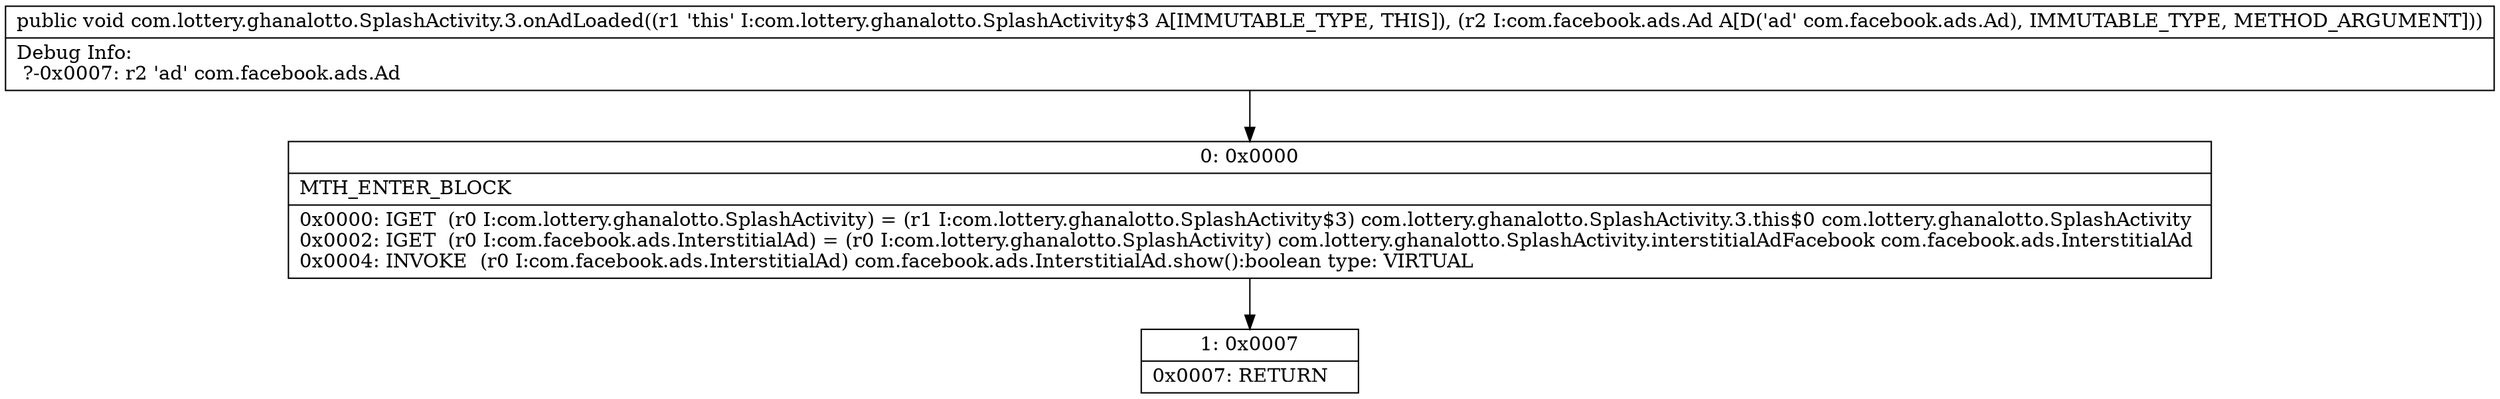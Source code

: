 digraph "CFG forcom.lottery.ghanalotto.SplashActivity.3.onAdLoaded(Lcom\/facebook\/ads\/Ad;)V" {
Node_0 [shape=record,label="{0\:\ 0x0000|MTH_ENTER_BLOCK\l|0x0000: IGET  (r0 I:com.lottery.ghanalotto.SplashActivity) = (r1 I:com.lottery.ghanalotto.SplashActivity$3) com.lottery.ghanalotto.SplashActivity.3.this$0 com.lottery.ghanalotto.SplashActivity \l0x0002: IGET  (r0 I:com.facebook.ads.InterstitialAd) = (r0 I:com.lottery.ghanalotto.SplashActivity) com.lottery.ghanalotto.SplashActivity.interstitialAdFacebook com.facebook.ads.InterstitialAd \l0x0004: INVOKE  (r0 I:com.facebook.ads.InterstitialAd) com.facebook.ads.InterstitialAd.show():boolean type: VIRTUAL \l}"];
Node_1 [shape=record,label="{1\:\ 0x0007|0x0007: RETURN   \l}"];
MethodNode[shape=record,label="{public void com.lottery.ghanalotto.SplashActivity.3.onAdLoaded((r1 'this' I:com.lottery.ghanalotto.SplashActivity$3 A[IMMUTABLE_TYPE, THIS]), (r2 I:com.facebook.ads.Ad A[D('ad' com.facebook.ads.Ad), IMMUTABLE_TYPE, METHOD_ARGUMENT]))  | Debug Info:\l  ?\-0x0007: r2 'ad' com.facebook.ads.Ad\l}"];
MethodNode -> Node_0;
Node_0 -> Node_1;
}


